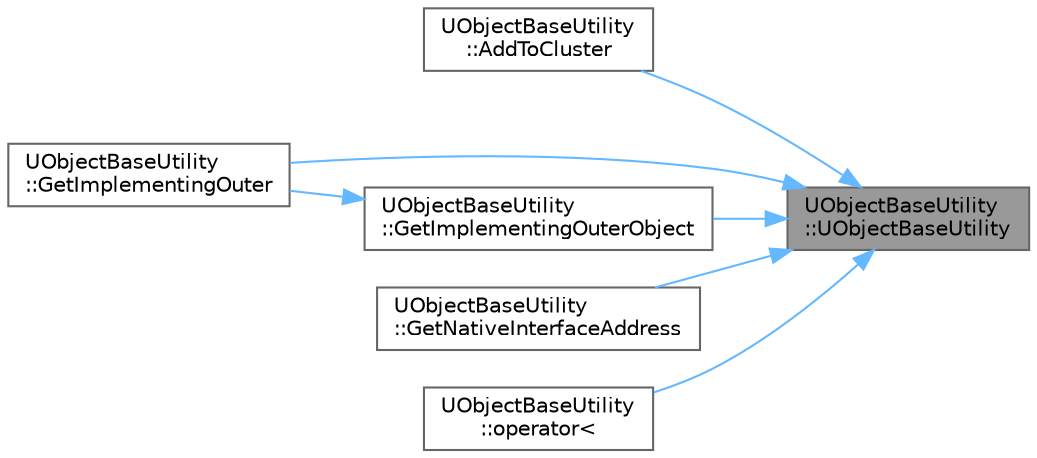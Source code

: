 digraph "UObjectBaseUtility::UObjectBaseUtility"
{
 // INTERACTIVE_SVG=YES
 // LATEX_PDF_SIZE
  bgcolor="transparent";
  edge [fontname=Helvetica,fontsize=10,labelfontname=Helvetica,labelfontsize=10];
  node [fontname=Helvetica,fontsize=10,shape=box,height=0.2,width=0.4];
  rankdir="RL";
  Node1 [id="Node000001",label="UObjectBaseUtility\l::UObjectBaseUtility",height=0.2,width=0.4,color="gray40", fillcolor="grey60", style="filled", fontcolor="black",tooltip=" "];
  Node1 -> Node2 [id="edge1_Node000001_Node000002",dir="back",color="steelblue1",style="solid",tooltip=" "];
  Node2 [id="Node000002",label="UObjectBaseUtility\l::AddToCluster",height=0.2,width=0.4,color="grey40", fillcolor="white", style="filled",URL="$d6/d7b/classUObjectBaseUtility.html#a7db8dbe9d150deb6596c80bc0398af1d",tooltip="Adds this objects to a GC cluster that already exists."];
  Node1 -> Node3 [id="edge2_Node000001_Node000003",dir="back",color="steelblue1",style="solid",tooltip=" "];
  Node3 [id="Node000003",label="UObjectBaseUtility\l::GetImplementingOuter",height=0.2,width=0.4,color="grey40", fillcolor="white", style="filled",URL="$d6/d7b/classUObjectBaseUtility.html#a00c2cf25b18f3f4c23f30b87931a61e0",tooltip="Traverses the outer chain looking for the next object that implements the specified IInterface (Inter..."];
  Node1 -> Node4 [id="edge3_Node000001_Node000004",dir="back",color="steelblue1",style="solid",tooltip=" "];
  Node4 [id="Node000004",label="UObjectBaseUtility\l::GetImplementingOuterObject",height=0.2,width=0.4,color="grey40", fillcolor="white", style="filled",URL="$d6/d7b/classUObjectBaseUtility.html#af081c3d8148191d56ff63fce4d5c0124",tooltip="Traverses the outer chain looking for the next object that implements the specified UInterface (InInt..."];
  Node4 -> Node3 [id="edge4_Node000004_Node000003",dir="back",color="steelblue1",style="solid",tooltip=" "];
  Node1 -> Node5 [id="edge5_Node000001_Node000005",dir="back",color="steelblue1",style="solid",tooltip=" "];
  Node5 [id="Node000005",label="UObjectBaseUtility\l::GetNativeInterfaceAddress",height=0.2,width=0.4,color="grey40", fillcolor="white", style="filled",URL="$d6/d7b/classUObjectBaseUtility.html#a18c70e5c3d97b19f578fb8abf381c901",tooltip="Returns a pointer to the const I* native interface object that this object implements."];
  Node1 -> Node6 [id="edge6_Node000001_Node000006",dir="back",color="steelblue1",style="solid",tooltip=" "];
  Node6 [id="Node000006",label="UObjectBaseUtility\l::operator\<",height=0.2,width=0.4,color="grey40", fillcolor="white", style="filled",URL="$d6/d7b/classUObjectBaseUtility.html#a884f1004996683da4fbeec552751f960",tooltip="Overloaded < operator."];
}
